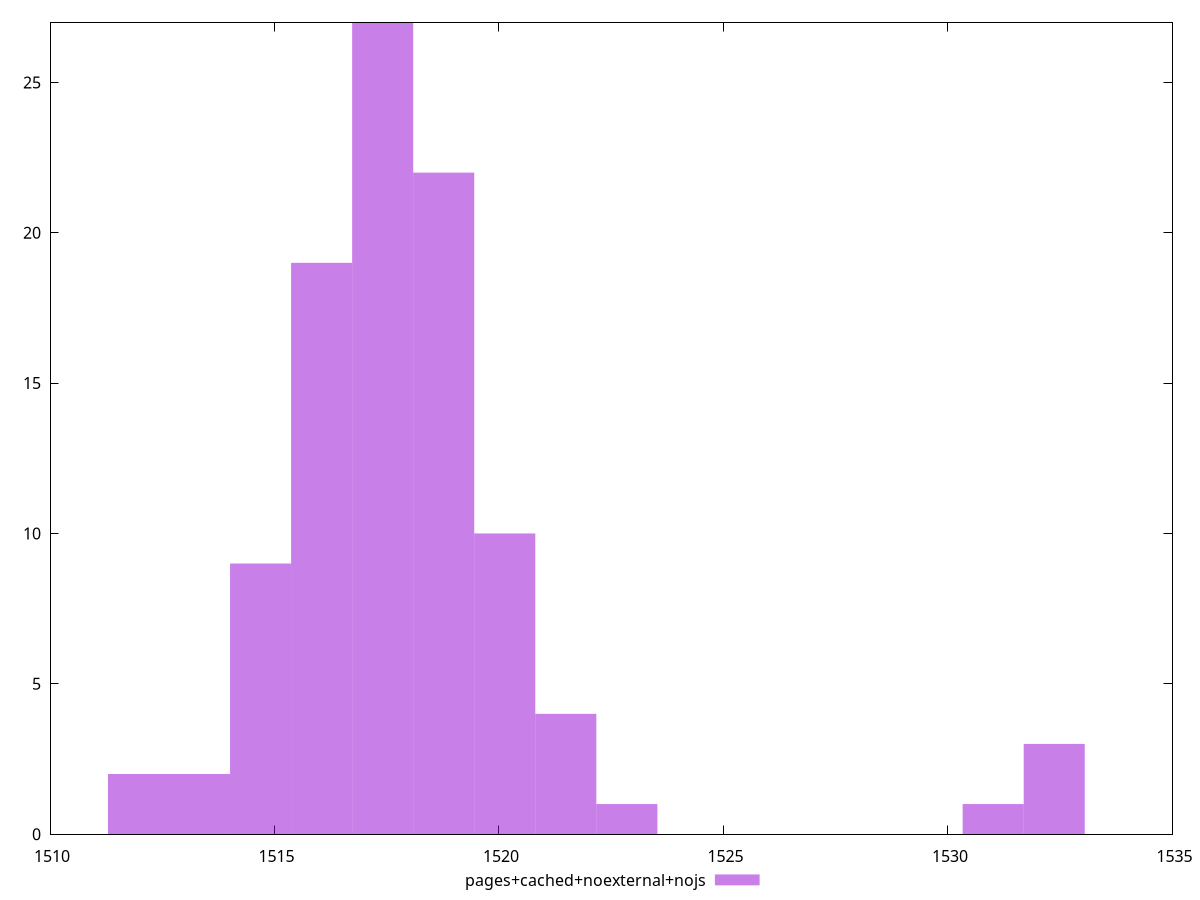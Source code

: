 $_pagesCachedNoexternalNojs <<EOF
1517.409228227777 27
1516.049542539401 19
1511.9704854742724 2
1513.3301711626486 2
1518.7689139161532 22
1514.6898568510248 9
1520.1285996045294 10
1521.4882852929056 4
1522.8479709812816 1
1532.3657707999146 3
1531.0060851115386 1
EOF
set key outside below
set terminal pngcairo
set output "report_00005_2020-11-02T22-26-11.212Z/first-contentful-paint/pages+cached+noexternal+nojs//raw_hist.png"
set yrange [0:27]
set boxwidth 1.3596856883761443
set style fill transparent solid 0.5 noborder
plot $_pagesCachedNoexternalNojs title "pages+cached+noexternal+nojs" with boxes ,